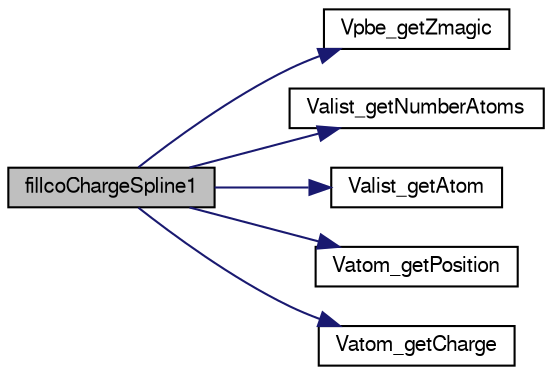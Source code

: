 digraph "fillcoChargeSpline1"
{
  edge [fontname="FreeSans",fontsize="10",labelfontname="FreeSans",labelfontsize="10"];
  node [fontname="FreeSans",fontsize="10",shape=record];
  rankdir="LR";
  Node1 [label="fillcoChargeSpline1",height=0.2,width=0.4,color="black", fillcolor="grey75", style="filled" fontcolor="black"];
  Node1 -> Node2 [color="midnightblue",fontsize="10",style="solid",fontname="FreeSans"];
  Node2 [label="Vpbe_getZmagic",height=0.2,width=0.4,color="black", fillcolor="white", style="filled",URL="$group___vpbe.html#ga7fb9c15c98345dccc07853fec763de4e",tooltip="Get charge scaling factor."];
  Node1 -> Node3 [color="midnightblue",fontsize="10",style="solid",fontname="FreeSans"];
  Node3 [label="Valist_getNumberAtoms",height=0.2,width=0.4,color="black", fillcolor="white", style="filled",URL="$group___valist.html#gaff55ce9b8624255736b0ccf62030f230",tooltip="Get number of atoms in the list."];
  Node1 -> Node4 [color="midnightblue",fontsize="10",style="solid",fontname="FreeSans"];
  Node4 [label="Valist_getAtom",height=0.2,width=0.4,color="black", fillcolor="white", style="filled",URL="$group___valist.html#gaf9175f6b6d2c33ad79bd525fc9e0e043",tooltip="Get pointer to particular atom in list."];
  Node1 -> Node5 [color="midnightblue",fontsize="10",style="solid",fontname="FreeSans"];
  Node5 [label="Vatom_getPosition",height=0.2,width=0.4,color="black", fillcolor="white", style="filled",URL="$group___vatom.html#ga282b06da5d33678cab1173a6fe5bc89c",tooltip="Get atomic position."];
  Node1 -> Node6 [color="midnightblue",fontsize="10",style="solid",fontname="FreeSans"];
  Node6 [label="Vatom_getCharge",height=0.2,width=0.4,color="black", fillcolor="white", style="filled",URL="$group___vatom.html#gad310786c8f4b295fea34c76b9c308ac5",tooltip="Get atomic charge."];
}
